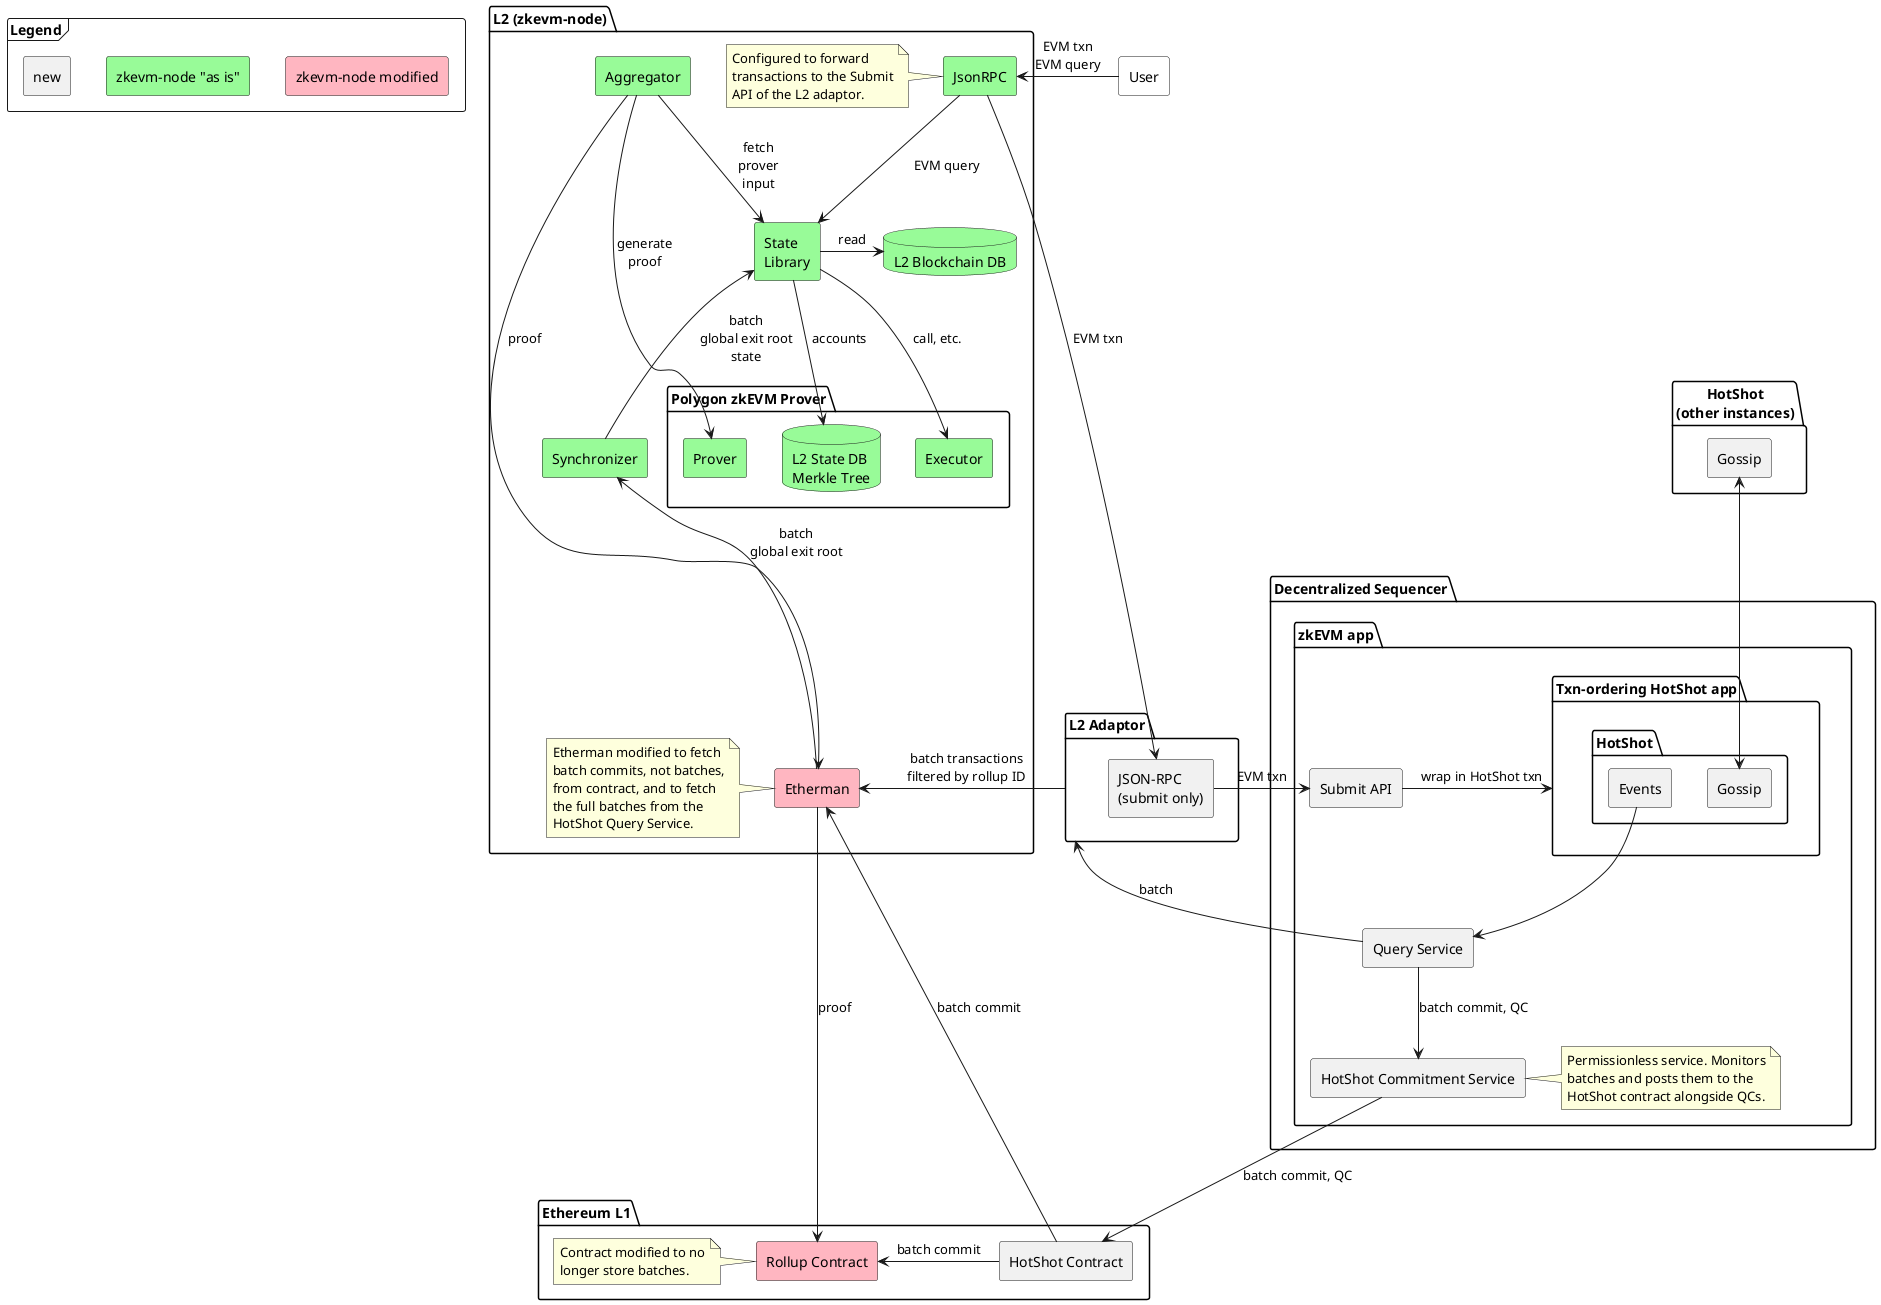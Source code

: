 @startuml
skinparam componentStyle rectangle

frame Legend {
  component "zkevm-node "as is"" as Original #PaleGreen
  component "zkevm-node modified" as Modified #LightPink
  component "new" as New
}

New -[hidden]r-> Original
Original -[hidden]r-> Modified

component User #White
package "HotShot\n(other instances)" as HotShotExternal {
  component "Gossip" as GossipExternal
}

package "Decentralized Sequencer" {
  package "zkEVM app" as zkApp {
    component "Query Service" as QueryService
    component "Submit API" as Submit
    package "Txn-ordering HotShot app" as App {
      package HotShot {
        component "Gossip" as GossipInternal
        component "Events" as HotShotEvents
      }
    }
    component "HotShot Commitment Service" as HotShotCommitment
    note right of HotShotCommitment
      Permissionless service. Monitors
      batches and posts them to the
      HotShot contract alongside QCs.
    end note
  }
}

package "L2 Adaptor" as Adaptor {
  component "JSON-RPC\n(submit only)" as AdaptorSubmit
}

package "Ethereum L1" as L1 {
  component "Rollup Contract" as Rollup #LightPink
  note left of Rollup
    Contract modified to no
    longer store batches.
  end note
  component "HotShot Contract" as HotShotContract
}


package "L2 (zkevm-node)" as L2 {
  component JsonRPC #PaleGreen
  note left of JsonRPC
    Configured to forward
    transactions to the Submit
    API of the L2 adaptor.
  end note
  database L2DB #PaleGreen [
    L2 Blockchain DB
  ]
  package "Polygon zkEVM Prover" as zkEVMProver {
    component Prover #PaleGreen
    component Executor #PaleGreen
    database Tree #PaleGreen [
      L2 State DB
      Merkle Tree
    ]
  }
  component Etherman #LightPink
  note left of Etherman
    Etherman modified to fetch
    batch commits, not batches,
    from contract, and to fetch
    the full batches from the
    HotShot Query Service.
  end note
  component Aggregator #PaleGreen
  component "State\nLibrary" as State #PaleGreen
  component Synchronizer #PaleGreen
}

User -left-> JsonRPC: EVM txn\nEVM query

JsonRPC -> AdaptorSubmit: EVM txn
AdaptorSubmit -> Submit: EVM txn

GossipInternal <-up-> GossipExternal

Rollup <- HotShotContract: batch commit
JsonRPC --> State: EVM query

State -> L2DB: read
State --> Tree: accounts
State --> Executor: call, etc.

Aggregator --> State: fetch\nprover\ninput
Aggregator --> Etherman: proof
Aggregator --> Prover: generate\nproof
Etherman --> Rollup: proof
Etherman <-right- HotShotContract: batch commit
Etherman <- Adaptor: batch transactions\nfiltered by rollup ID
Adaptor <- QueryService: batch
Synchronizer <-- Etherman: batch\nglobal exit root
State <-- Synchronizer: batch\nglobal exit root\nstate

Submit -> App: wrap in HotShot txn
HotShotEvents -down-> QueryService

QueryService -down-> HotShotCommitment: batch commit, QC
HotShotCommitment -down-> HotShotContract: batch commit, QC

@enduml
